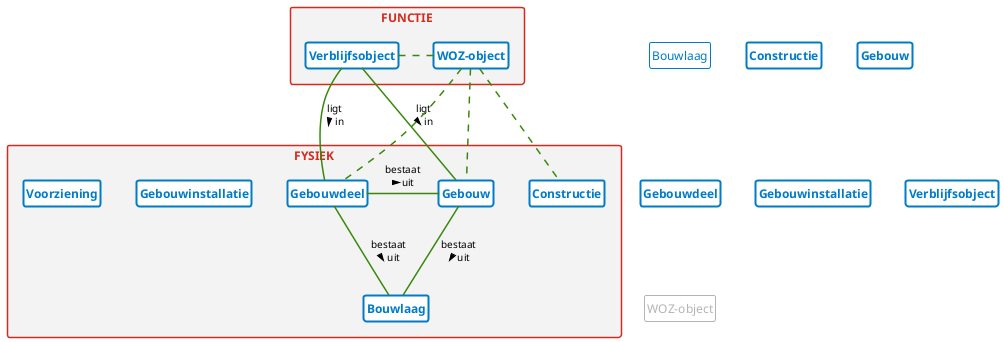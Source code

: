 @startuml

' --------v-v-v-v-v-v-v-v--------
' https://www.rijkshuisstijl.nl/organisatiespecifieke-richtlijnen/ministerie-van-binnenlandse-zaken-en-koninkrijksrelaties/deelidentiteit-kerndepartement-bzk
' https://www.rijkshuisstijl.nl/basiselementen/basiselementen-online/online-kleuren
'
' # Communicatiekleuren
' Het kerndepartement van BZK heeft uit het kleurenpalet van de rijkshuisstijl drie kleuren (elk met tint1 / tint2) gekozen:
' - Rijksoverheid hemelblauw #007bc7 (#b2d7ee/#d9ebf7)
' - Rijksoverheid rood #d52b1e (#f2bfbb/#f9dfdd)
' - Rijksoverheid groen #39870c (#c3dbb6/#e1eddb)
' Het gebruik van deze kleuren in combinatie met veel wit wordt gestimuleerd.
'
' # Tinten voor achtergrondkaders, grafieken en tabellen
' Voor achtergrondkaders, grafieken en tabellen kunnen 7 neutrale grijstinten of tinten van een communicatiekleur in stappen van 20% worden toegepast. Voor tekstachtergrond wordt grijstint1 of communicatiekleur tint2 aanbevolen om aan de contrasteisen voor een goede leesbaarheid te voldoen.
'
' Rijksoverheid grijs 1 #f3f3f3
' Rijksoverheid grijs 2 #e6e6e6
' Rijksoverheid grijs 3 #cccccc
' Rijksoverheid grijs 4 #b4b4b4
' Rijksoverheid grijs 5 #999999
' Rijksoverheid grijs 6 #696969
' Rijksoverheid grijs 7 #535353

' --------^-^-^-^-^-^-^-^--------

skinparam defaultFontColor black
skinparam defaultFontName Lucida Sans
skinparam defaultFontSize 11
skinparam defaultFontStyle normal
skinparam defaultMonospacedFontName Lucida Sans Typewriter
' skinparam defaultTextAlignment left
' skinparam lineType ortho
' skinparam lineType polyline
skinparam shadowing false
skinparam wrapWidth 165

skinparam class {
    ArrowColor #39870c
    ArrowFontSize 10
'     ArrowTextAlignment center
    ArrowThickness 1.5
'     AttributeFontColor #000000
    AttributeIconSize 0
    BackgroundColor #ffffff
    BorderColor #007bc7
    BorderThickness 2
    FontColor #007bc7
    FontSize 12
    FontStyle bold
'     StereotypeFontStyle italic
'     StereotypeFontColor #000000
}

skinparam class<<extern>> {
    AttributeFontColor #b4b4b4
    BorderColor #b4b4b4
    FontColor #b4b4b4
    StereotypeFontColor #b4b4b4
}

skinparam class<<vrijwillig>> {
    BorderThickness 1
    FontStyle normal
}

skinparam note {
    BackgroundColor #fdf6bb
    BorderColor #f9e11e
    FontColor #007bc7
}

skinparam package {
    BackgroundColor #f3f3f3
    BorderColor #d52b1e
    FontColor #d52b1e
    FontSize 12
    FontStyle bold
    Style rectangle
}

skinparam package<< subpackage >> {
    BackgroundColor #e6e6e6
    BorderColor #e6e6e6
    FontStyle normal
}

hide circle

hide empty members

hide stereotype

' hide AbstractObject


' =================================================================================================


package "FUNCTIE" {
    class Verblijfsobject {
    }
    class WOZ-object {
    }
}

package "FYSIEK" {
    class Bouwlaag {
    }
    class Constructie {
    }
    class Gebouw {
    }
    class Gebouwdeel {
    }
    class Gebouwinstallatie {
    }
    class Voorziening {
    }
    together {
        class Bouwlaag {
        }
        class Gebouwinstallatie {
        }
        class Voorziening {
        }
    }
}

Verblijfsobject -- Gebouw : ligt\nin >
Verblijfsobject -- Gebouwdeel : ligt\nin >
Gebouw -left- Gebouwdeel : bestaat\nuit >
Gebouw -- Bouwlaag : bestaat\nuit >
Gebouwdeel -- Bouwlaag : bestaat\nuit >
"WOZ-object" .. Gebouw
"WOZ-object" .. Gebouwdeel
"WOZ-object" .left. Verblijfsobject
"WOZ-object" .. Constructie

class Bouwlaag << Objecttype >> << vrijwillig >> {
}

class Constructie {
}

class Gebouw << Objecttype >> {
}

class Gebouwdeel << Objecttype >> {
}

class Gebouwinstallatie {
}

class Verblijfsobject << Objecttype >> {
}

class WOZ-object << Objecttype >> << extern >> << vrijwillig >> {
}

@enduml
